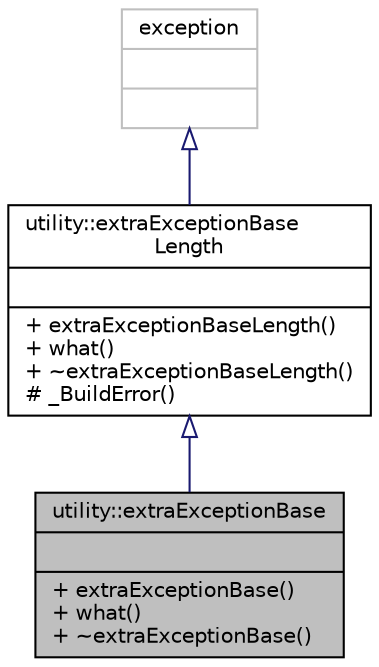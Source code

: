 digraph "utility::extraExceptionBase"
{
 // INTERACTIVE_SVG=YES
 // LATEX_PDF_SIZE
  edge [fontname="Helvetica",fontsize="10",labelfontname="Helvetica",labelfontsize="10"];
  node [fontname="Helvetica",fontsize="10",shape=record];
  Node6 [label="{utility::extraExceptionBase\n||+ extraExceptionBase()\l+ what()\l+ ~extraExceptionBase()\l}",height=0.2,width=0.4,color="black", fillcolor="grey75", style="filled", fontcolor="black",tooltip="PluginException base class for handling the dlError ro any other extras."];
  Node7 -> Node6 [dir="back",color="midnightblue",fontsize="10",style="solid",arrowtail="onormal"];
  Node7 [label="{utility::extraExceptionBase\lLength\n||+ extraExceptionBaseLength()\l+ what()\l+ ~extraExceptionBaseLength()\l# _BuildError()\l}",height=0.2,width=0.4,color="black", fillcolor="white", style="filled",URL="$de/d02/classutility_1_1extraExceptionBaseLength.html",tooltip="Base analyser exception class."];
  Node8 -> Node7 [dir="back",color="midnightblue",fontsize="10",style="solid",arrowtail="onormal"];
  Node8 [label="{exception\n||}",height=0.2,width=0.4,color="grey75", fillcolor="white", style="filled",tooltip=" "];
}
